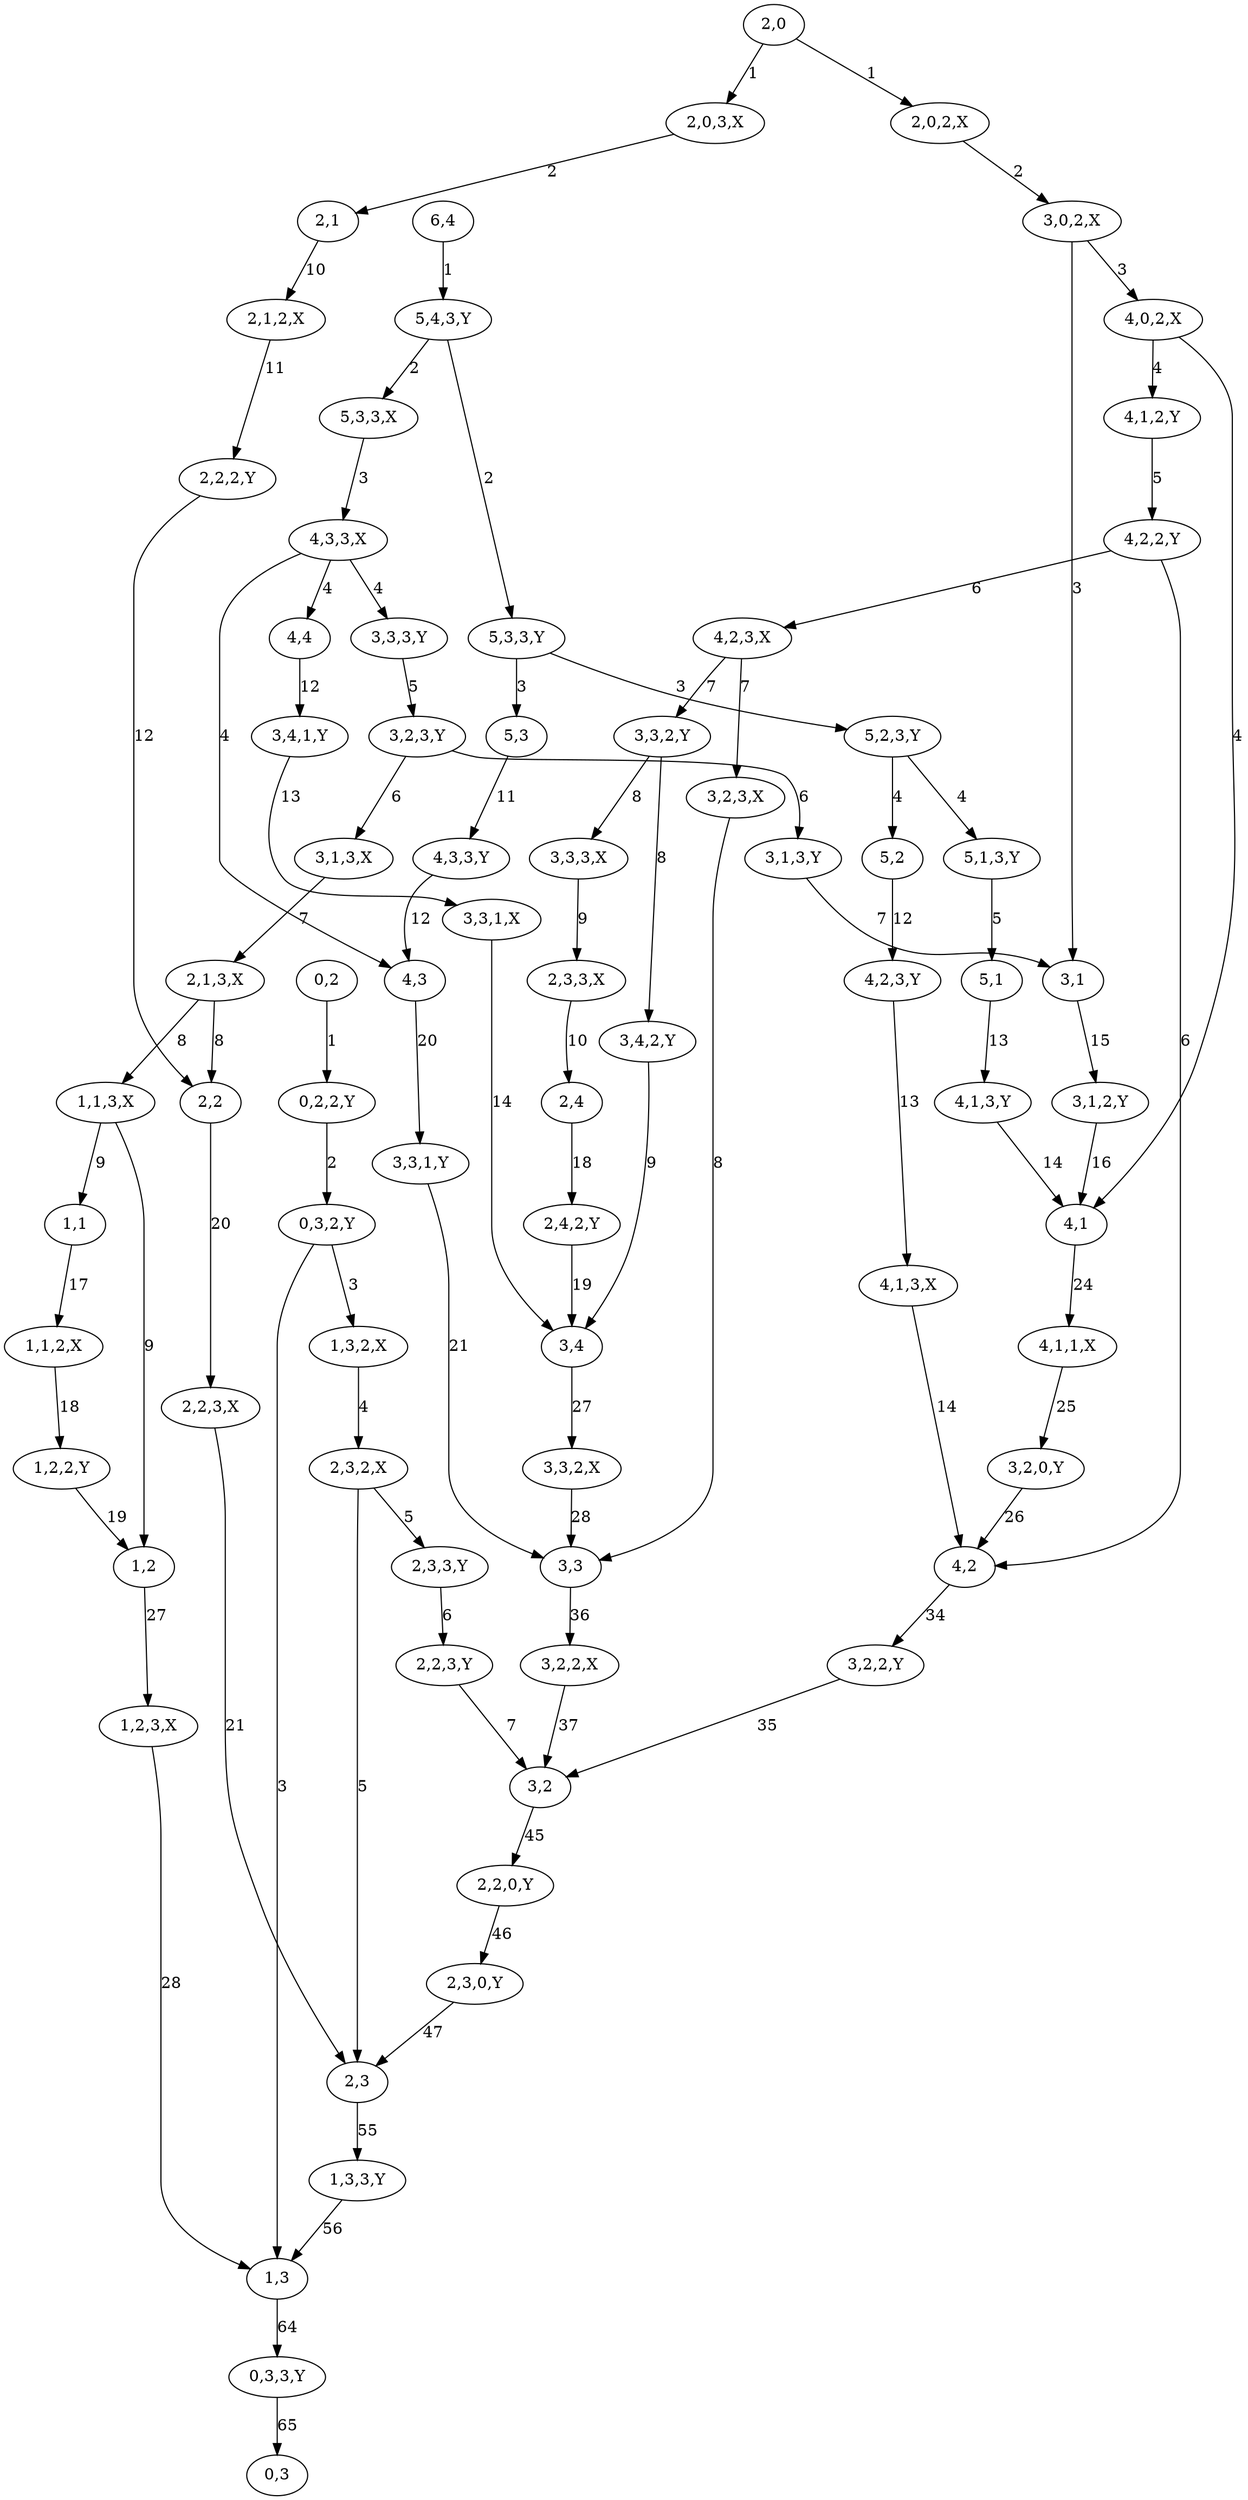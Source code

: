 digraph graphname {
"2,3,2,X" [nodetype=route];
"0,3,2,Y" [nodetype=route];
"0,3" [nodetype=logic];
"0,2" [nodetype=logic];
"1,1,2,X" [nodetype=route];
"3,3,2,Y" [nodetype=route];
"3,3,2,X" [nodetype=route];
"1,2" [nodetype=logic];
"1,3" [nodetype=logic];
"1,1" [nodetype=logic];
"3,1,3,X" [nodetype=route];
"3,1,3,Y" [nodetype=route];
"2,4" [nodetype=logic];
"3,1,2,Y" [nodetype=route];
"3,3" [nodetype=logic];
"2,1" [nodetype=logic];
"5,1,3,Y" [nodetype=route];
"2,3" [nodetype=logic];
"4,2,3,Y" [nodetype=route];
"4,3" [nodetype=logic];
"4,2" [nodetype=logic];
"4,1" [nodetype=logic];
"4,4" [nodetype=logic];
"5,2" [nodetype=logic];
"5,3" [nodetype=logic];
"5,1" [nodetype=logic];
"3,1" [nodetype=logic];
"3,2" [nodetype=logic];
"6,4" [nodetype=logic];
"2,0,3,X" [nodetype=route];
"2,2,0,Y" [nodetype=route];
"1,3,3,Y" [nodetype=route];
"2,0" [nodetype=logic];
"4,2,3,X" [nodetype=route];
"3,0,2,X" [nodetype=route];
"3,3,3,X" [nodetype=route];
"2,2,2,Y" [nodetype=route];
"3,3,3,Y" [nodetype=route];
"3,3,1,X" [nodetype=route];
"2,2" [nodetype=logic];
"3,2,2,X" [nodetype=route];
"3,2,2,Y" [nodetype=route];
"0,2,2,Y" [nodetype=route];
"2,0,2,X" [nodetype=route];
"3,4,2,Y" [nodetype=route];
"4,1,1,X" [nodetype=route];
"0,3,3,Y" [nodetype=route];
"4,1,2,Y" [nodetype=route];
"5,2,3,Y" [nodetype=route];
"3,2,3,Y" [nodetype=route];
"1,2,2,Y" [nodetype=route];
"4,0,2,X" [nodetype=route];
"4,3,3,Y" [nodetype=route];
"4,3,3,X" [nodetype=route];
"1,1,3,X" [nodetype=route];
"2,3,3,Y" [nodetype=route];
"2,3,3,X" [nodetype=route];
"3,2,0,Y" [nodetype=route];
"4,2,2,Y" [nodetype=route];
"3,2,3,X" [nodetype=route];
"2,2,3,X" [nodetype=route];
"2,2,3,Y" [nodetype=route];
"1,2,3,X" [nodetype=route];
"1,3,2,X" [nodetype=route];
"2,4,2,Y" [nodetype=route];
"5,4,3,Y" [nodetype=route];
"3,4" [nodetype=logic];
"2,1,2,X" [nodetype=route];
"2,3,0,Y" [nodetype=route];
"3,4,1,Y" [nodetype=route];
"5,3,3,X" [nodetype=route];
"5,3,3,Y" [nodetype=route];
"3,3,1,Y" [nodetype=route];
"2,1,3,X" [nodetype=route];
"4,1,3,Y" [nodetype=route];
"4,1,3,X" [nodetype=route];
"2,3,2,X" -> "2,3"  [label=5];
"2,3,2,X" -> "2,3,3,Y"  [label=5];
"0,3,2,Y" -> "1,3"  [label=3];
"0,3,2,Y" -> "1,3,2,X"  [label=3];
"0,2" -> "0,2,2,Y"  [label=1];
"1,1,2,X" -> "1,2,2,Y"  [label=18];
"3,3,2,Y" -> "3,4,2,Y"  [label=8];
"3,3,2,Y" -> "3,3,3,X"  [label=8];
"3,3,2,X" -> "3,3"  [label=28];
"1,2" -> "1,2,3,X"  [label=27];
"1,3" -> "0,3,3,Y"  [label=64];
"1,1" -> "1,1,2,X"  [label=17];
"3,1,3,X" -> "2,1,3,X"  [label=7];
"3,1,3,Y" -> "3,1"  [label=7];
"2,4" -> "2,4,2,Y"  [label=18];
"3,1,2,Y" -> "4,1"  [label=16];
"3,3" -> "3,2,2,X"  [label=36];
"2,1" -> "2,1,2,X"  [label=10];
"5,1,3,Y" -> "5,1"  [label=5];
"2,3" -> "1,3,3,Y"  [label=55];
"4,2,3,Y" -> "4,1,3,X"  [label=13];
"4,3" -> "3,3,1,Y"  [label=20];
"4,2" -> "3,2,2,Y"  [label=34];
"4,1" -> "4,1,1,X"  [label=24];
"4,4" -> "3,4,1,Y"  [label=12];
"5,2" -> "4,2,3,Y"  [label=12];
"5,3" -> "4,3,3,Y"  [label=11];
"5,1" -> "4,1,3,Y"  [label=13];
"3,1" -> "3,1,2,Y"  [label=15];
"3,2" -> "2,2,0,Y"  [label=45];
"6,4" -> "5,4,3,Y"  [label=1];
"2,0,3,X" -> "2,1"  [label=2];
"2,2,0,Y" -> "2,3,0,Y"  [label=46];
"1,3,3,Y" -> "1,3"  [label=56];
"2,0" -> "2,0,3,X"  [label=1];
"2,0" -> "2,0,2,X"  [label=1];
"4,2,3,X" -> "3,2,3,X"  [label=7];
"4,2,3,X" -> "3,3,2,Y"  [label=7];
"3,0,2,X" -> "3,1"  [label=3];
"3,0,2,X" -> "4,0,2,X"  [label=3];
"3,3,3,X" -> "2,3,3,X"  [label=9];
"2,2,2,Y" -> "2,2"  [label=12];
"3,3,3,Y" -> "3,2,3,Y"  [label=5];
"3,3,1,X" -> "3,4"  [label=14];
"2,2" -> "2,2,3,X"  [label=20];
"3,2,2,X" -> "3,2"  [label=37];
"3,2,2,Y" -> "3,2"  [label=35];
"0,2,2,Y" -> "0,3,2,Y"  [label=2];
"2,0,2,X" -> "3,0,2,X"  [label=2];
"3,4,2,Y" -> "3,4"  [label=9];
"4,1,1,X" -> "3,2,0,Y"  [label=25];
"0,3,3,Y" -> "0,3"  [label=65];
"4,1,2,Y" -> "4,2,2,Y"  [label=5];
"5,2,3,Y" -> "5,2"  [label=4];
"5,2,3,Y" -> "5,1,3,Y"  [label=4];
"3,2,3,Y" -> "3,1,3,Y"  [label=6];
"3,2,3,Y" -> "3,1,3,X"  [label=6];
"1,2,2,Y" -> "1,2"  [label=19];
"4,0,2,X" -> "4,1"  [label=4];
"4,0,2,X" -> "4,1,2,Y"  [label=4];
"4,3,3,Y" -> "4,3"  [label=12];
"4,3,3,X" -> "4,3"  [label=4];
"4,3,3,X" -> "4,4"  [label=4];
"4,3,3,X" -> "3,3,3,Y"  [label=4];
"1,1,3,X" -> "1,2"  [label=9];
"1,1,3,X" -> "1,1"  [label=9];
"2,3,3,Y" -> "2,2,3,Y"  [label=6];
"2,3,3,X" -> "2,4"  [label=10];
"3,2,0,Y" -> "4,2"  [label=26];
"4,2,2,Y" -> "4,2"  [label=6];
"4,2,2,Y" -> "4,2,3,X"  [label=6];
"3,2,3,X" -> "3,3"  [label=8];
"2,2,3,X" -> "2,3"  [label=21];
"2,2,3,Y" -> "3,2"  [label=7];
"1,2,3,X" -> "1,3"  [label=28];
"1,3,2,X" -> "2,3,2,X"  [label=4];
"2,4,2,Y" -> "3,4"  [label=19];
"5,4,3,Y" -> "5,3,3,Y"  [label=2];
"5,4,3,Y" -> "5,3,3,X"  [label=2];
"3,4" -> "3,3,2,X"  [label=27];
"2,1,2,X" -> "2,2,2,Y"  [label=11];
"2,3,0,Y" -> "2,3"  [label=47];
"3,4,1,Y" -> "3,3,1,X"  [label=13];
"5,3,3,X" -> "4,3,3,X"  [label=3];
"5,3,3,Y" -> "5,3"  [label=3];
"5,3,3,Y" -> "5,2,3,Y"  [label=3];
"3,3,1,Y" -> "3,3"  [label=21];
"2,1,3,X" -> "2,2"  [label=8];
"2,1,3,X" -> "1,1,3,X"  [label=8];
"4,1,3,Y" -> "4,1"  [label=14];
"4,1,3,X" -> "4,2"  [label=14];
}
